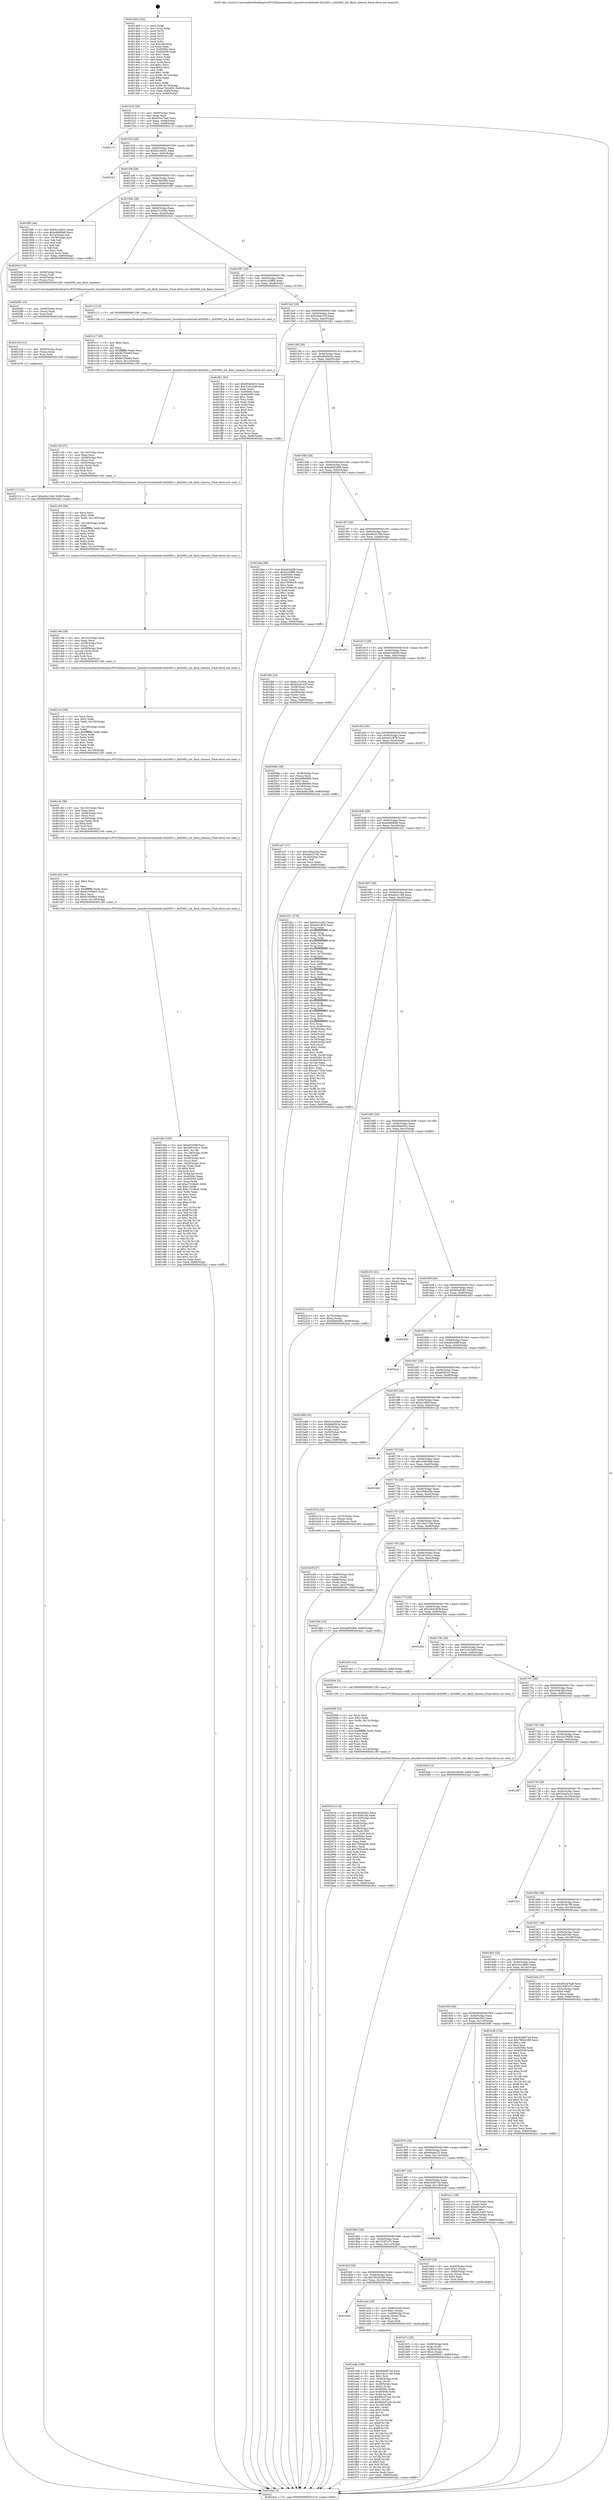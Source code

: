 digraph "0x4014b0" {
  label = "0x4014b0 (/mnt/c/Users/mathe/Desktop/tcc/POCII/binaries/extr_linuxdriversledsleds-ktd2692.c_ktd2692_init_flash_timeout_Final-ollvm.out::main(0))"
  labelloc = "t"
  node[shape=record]

  Entry [label="",width=0.3,height=0.3,shape=circle,fillcolor=black,style=filled]
  "0x401516" [label="{
     0x401516 [29]\l
     | [instrs]\l
     &nbsp;&nbsp;0x401516 \<+3\>: mov -0x80(%rbp),%eax\l
     &nbsp;&nbsp;0x401519 \<+2\>: mov %eax,%ecx\l
     &nbsp;&nbsp;0x40151b \<+6\>: sub $0x95247ba8,%ecx\l
     &nbsp;&nbsp;0x401521 \<+6\>: mov %eax,-0x94(%rbp)\l
     &nbsp;&nbsp;0x401527 \<+6\>: mov %ecx,-0x98(%rbp)\l
     &nbsp;&nbsp;0x40152d \<+6\>: je 000000000040211f \<main+0xc6f\>\l
  }"]
  "0x40211f" [label="{
     0x40211f\l
  }", style=dashed]
  "0x401533" [label="{
     0x401533 [28]\l
     | [instrs]\l
     &nbsp;&nbsp;0x401533 \<+5\>: jmp 0000000000401538 \<main+0x88\>\l
     &nbsp;&nbsp;0x401538 \<+6\>: mov -0x94(%rbp),%eax\l
     &nbsp;&nbsp;0x40153e \<+5\>: sub $0x9cc3c622,%eax\l
     &nbsp;&nbsp;0x401543 \<+6\>: mov %eax,-0x9c(%rbp)\l
     &nbsp;&nbsp;0x401549 \<+6\>: je 0000000000402245 \<main+0xd95\>\l
  }"]
  Exit [label="",width=0.3,height=0.3,shape=circle,fillcolor=black,style=filled,peripheries=2]
  "0x402245" [label="{
     0x402245\l
  }", style=dashed]
  "0x40154f" [label="{
     0x40154f [28]\l
     | [instrs]\l
     &nbsp;&nbsp;0x40154f \<+5\>: jmp 0000000000401554 \<main+0xa4\>\l
     &nbsp;&nbsp;0x401554 \<+6\>: mov -0x94(%rbp),%eax\l
     &nbsp;&nbsp;0x40155a \<+5\>: sub $0xa75d2d59,%eax\l
     &nbsp;&nbsp;0x40155f \<+6\>: mov %eax,-0xa0(%rbp)\l
     &nbsp;&nbsp;0x401565 \<+6\>: je 00000000004018f5 \<main+0x445\>\l
  }"]
  "0x402113" [label="{
     0x402113 [12]\l
     | [instrs]\l
     &nbsp;&nbsp;0x402113 \<+7\>: movl $0xefce11dd,-0x80(%rbp)\l
     &nbsp;&nbsp;0x40211a \<+5\>: jmp 00000000004024a2 \<main+0xff2\>\l
  }"]
  "0x4018f5" [label="{
     0x4018f5 [44]\l
     | [instrs]\l
     &nbsp;&nbsp;0x4018f5 \<+5\>: mov $0x9cc3c622,%eax\l
     &nbsp;&nbsp;0x4018fa \<+5\>: mov $0xe4669fa9,%ecx\l
     &nbsp;&nbsp;0x4018ff \<+3\>: mov -0x7a(%rbp),%dl\l
     &nbsp;&nbsp;0x401902 \<+4\>: mov -0x79(%rbp),%sil\l
     &nbsp;&nbsp;0x401906 \<+3\>: mov %dl,%dil\l
     &nbsp;&nbsp;0x401909 \<+3\>: and %sil,%dil\l
     &nbsp;&nbsp;0x40190c \<+3\>: xor %sil,%dl\l
     &nbsp;&nbsp;0x40190f \<+3\>: or %dl,%dil\l
     &nbsp;&nbsp;0x401912 \<+4\>: test $0x1,%dil\l
     &nbsp;&nbsp;0x401916 \<+3\>: cmovne %ecx,%eax\l
     &nbsp;&nbsp;0x401919 \<+3\>: mov %eax,-0x80(%rbp)\l
     &nbsp;&nbsp;0x40191c \<+5\>: jmp 00000000004024a2 \<main+0xff2\>\l
  }"]
  "0x40156b" [label="{
     0x40156b [28]\l
     | [instrs]\l
     &nbsp;&nbsp;0x40156b \<+5\>: jmp 0000000000401570 \<main+0xc0\>\l
     &nbsp;&nbsp;0x401570 \<+6\>: mov -0x94(%rbp),%eax\l
     &nbsp;&nbsp;0x401576 \<+5\>: sub $0xb131054c,%eax\l
     &nbsp;&nbsp;0x40157b \<+6\>: mov %eax,-0xa4(%rbp)\l
     &nbsp;&nbsp;0x401581 \<+6\>: je 00000000004020e2 \<main+0xc32\>\l
  }"]
  "0x4024a2" [label="{
     0x4024a2 [5]\l
     | [instrs]\l
     &nbsp;&nbsp;0x4024a2 \<+5\>: jmp 0000000000401516 \<main+0x66\>\l
  }"]
  "0x4014b0" [label="{
     0x4014b0 [102]\l
     | [instrs]\l
     &nbsp;&nbsp;0x4014b0 \<+1\>: push %rbp\l
     &nbsp;&nbsp;0x4014b1 \<+3\>: mov %rsp,%rbp\l
     &nbsp;&nbsp;0x4014b4 \<+2\>: push %r15\l
     &nbsp;&nbsp;0x4014b6 \<+2\>: push %r14\l
     &nbsp;&nbsp;0x4014b8 \<+2\>: push %r13\l
     &nbsp;&nbsp;0x4014ba \<+2\>: push %r12\l
     &nbsp;&nbsp;0x4014bc \<+1\>: push %rbx\l
     &nbsp;&nbsp;0x4014bd \<+7\>: sub $0x138,%rsp\l
     &nbsp;&nbsp;0x4014c4 \<+2\>: xor %eax,%eax\l
     &nbsp;&nbsp;0x4014c6 \<+7\>: mov 0x40506c,%ecx\l
     &nbsp;&nbsp;0x4014cd \<+7\>: mov 0x405058,%edx\l
     &nbsp;&nbsp;0x4014d4 \<+3\>: sub $0x1,%eax\l
     &nbsp;&nbsp;0x4014d7 \<+3\>: mov %ecx,%r8d\l
     &nbsp;&nbsp;0x4014da \<+3\>: add %eax,%r8d\l
     &nbsp;&nbsp;0x4014dd \<+4\>: imul %r8d,%ecx\l
     &nbsp;&nbsp;0x4014e1 \<+3\>: and $0x1,%ecx\l
     &nbsp;&nbsp;0x4014e4 \<+3\>: cmp $0x0,%ecx\l
     &nbsp;&nbsp;0x4014e7 \<+4\>: sete %r9b\l
     &nbsp;&nbsp;0x4014eb \<+4\>: and $0x1,%r9b\l
     &nbsp;&nbsp;0x4014ef \<+4\>: mov %r9b,-0x7a(%rbp)\l
     &nbsp;&nbsp;0x4014f3 \<+3\>: cmp $0xa,%edx\l
     &nbsp;&nbsp;0x4014f6 \<+4\>: setl %r9b\l
     &nbsp;&nbsp;0x4014fa \<+4\>: and $0x1,%r9b\l
     &nbsp;&nbsp;0x4014fe \<+4\>: mov %r9b,-0x79(%rbp)\l
     &nbsp;&nbsp;0x401502 \<+7\>: movl $0xa75d2d59,-0x80(%rbp)\l
     &nbsp;&nbsp;0x401509 \<+6\>: mov %edi,-0x84(%rbp)\l
     &nbsp;&nbsp;0x40150f \<+7\>: mov %rsi,-0x90(%rbp)\l
  }"]
  "0x402104" [label="{
     0x402104 [15]\l
     | [instrs]\l
     &nbsp;&nbsp;0x402104 \<+4\>: mov -0x40(%rbp),%rax\l
     &nbsp;&nbsp;0x402108 \<+3\>: mov (%rax),%rax\l
     &nbsp;&nbsp;0x40210b \<+3\>: mov %rax,%rdi\l
     &nbsp;&nbsp;0x40210e \<+5\>: call 0000000000401030 \<free@plt\>\l
     | [calls]\l
     &nbsp;&nbsp;0x401030 \{1\} (unknown)\l
  }"]
  "0x4020e2" [label="{
     0x4020e2 [19]\l
     | [instrs]\l
     &nbsp;&nbsp;0x4020e2 \<+4\>: mov -0x58(%rbp),%rax\l
     &nbsp;&nbsp;0x4020e6 \<+3\>: mov (%rax),%rdi\l
     &nbsp;&nbsp;0x4020e9 \<+4\>: mov -0x40(%rbp),%rax\l
     &nbsp;&nbsp;0x4020ed \<+3\>: mov (%rax),%rsi\l
     &nbsp;&nbsp;0x4020f0 \<+5\>: call 0000000000401440 \<ktd2692_init_flash_timeout\>\l
     | [calls]\l
     &nbsp;&nbsp;0x401440 \{1\} (/mnt/c/Users/mathe/Desktop/tcc/POCII/binaries/extr_linuxdriversledsleds-ktd2692.c_ktd2692_init_flash_timeout_Final-ollvm.out::ktd2692_init_flash_timeout)\l
  }"]
  "0x401587" [label="{
     0x401587 [28]\l
     | [instrs]\l
     &nbsp;&nbsp;0x401587 \<+5\>: jmp 000000000040158c \<main+0xdc\>\l
     &nbsp;&nbsp;0x40158c \<+6\>: mov -0x94(%rbp),%eax\l
     &nbsp;&nbsp;0x401592 \<+5\>: sub $0xb1d3fff4,%eax\l
     &nbsp;&nbsp;0x401597 \<+6\>: mov %eax,-0xa8(%rbp)\l
     &nbsp;&nbsp;0x40159d \<+6\>: je 0000000000401c12 \<main+0x762\>\l
  }"]
  "0x4020f5" [label="{
     0x4020f5 [15]\l
     | [instrs]\l
     &nbsp;&nbsp;0x4020f5 \<+4\>: mov -0x58(%rbp),%rax\l
     &nbsp;&nbsp;0x4020f9 \<+3\>: mov (%rax),%rax\l
     &nbsp;&nbsp;0x4020fc \<+3\>: mov %rax,%rdi\l
     &nbsp;&nbsp;0x4020ff \<+5\>: call 0000000000401030 \<free@plt\>\l
     | [calls]\l
     &nbsp;&nbsp;0x401030 \{1\} (unknown)\l
  }"]
  "0x401c12" [label="{
     0x401c12 [5]\l
     | [instrs]\l
     &nbsp;&nbsp;0x401c12 \<+5\>: call 0000000000401160 \<next_i\>\l
     | [calls]\l
     &nbsp;&nbsp;0x401160 \{1\} (/mnt/c/Users/mathe/Desktop/tcc/POCII/binaries/extr_linuxdriversledsleds-ktd2692.c_ktd2692_init_flash_timeout_Final-ollvm.out::next_i)\l
  }"]
  "0x4015a3" [label="{
     0x4015a3 [28]\l
     | [instrs]\l
     &nbsp;&nbsp;0x4015a3 \<+5\>: jmp 00000000004015a8 \<main+0xf8\>\l
     &nbsp;&nbsp;0x4015a8 \<+6\>: mov -0x94(%rbp),%eax\l
     &nbsp;&nbsp;0x4015ae \<+5\>: sub $0xb5ed102f,%eax\l
     &nbsp;&nbsp;0x4015b3 \<+6\>: mov %eax,-0xac(%rbp)\l
     &nbsp;&nbsp;0x4015b9 \<+6\>: je 0000000000401fb1 \<main+0xb01\>\l
  }"]
  "0x40203d" [label="{
     0x40203d [114]\l
     | [instrs]\l
     &nbsp;&nbsp;0x40203d \<+5\>: mov $0xfd5a9283,%ecx\l
     &nbsp;&nbsp;0x402042 \<+5\>: mov $0x354fc3fd,%edx\l
     &nbsp;&nbsp;0x402047 \<+6\>: mov -0x140(%rbp),%esi\l
     &nbsp;&nbsp;0x40204d \<+3\>: imul %eax,%esi\l
     &nbsp;&nbsp;0x402050 \<+4\>: mov -0x40(%rbp),%r8\l
     &nbsp;&nbsp;0x402054 \<+3\>: mov (%r8),%r8\l
     &nbsp;&nbsp;0x402057 \<+4\>: mov -0x38(%rbp),%r9\l
     &nbsp;&nbsp;0x40205b \<+3\>: movslq (%r9),%r9\l
     &nbsp;&nbsp;0x40205e \<+4\>: mov %esi,(%r8,%r9,4)\l
     &nbsp;&nbsp;0x402062 \<+7\>: mov 0x40506c,%eax\l
     &nbsp;&nbsp;0x402069 \<+7\>: mov 0x405058,%esi\l
     &nbsp;&nbsp;0x402070 \<+2\>: mov %eax,%edi\l
     &nbsp;&nbsp;0x402072 \<+6\>: add $0x7850ab3b,%edi\l
     &nbsp;&nbsp;0x402078 \<+3\>: sub $0x1,%edi\l
     &nbsp;&nbsp;0x40207b \<+6\>: sub $0x7850ab3b,%edi\l
     &nbsp;&nbsp;0x402081 \<+3\>: imul %edi,%eax\l
     &nbsp;&nbsp;0x402084 \<+3\>: and $0x1,%eax\l
     &nbsp;&nbsp;0x402087 \<+3\>: cmp $0x0,%eax\l
     &nbsp;&nbsp;0x40208a \<+4\>: sete %r10b\l
     &nbsp;&nbsp;0x40208e \<+3\>: cmp $0xa,%esi\l
     &nbsp;&nbsp;0x402091 \<+4\>: setl %r11b\l
     &nbsp;&nbsp;0x402095 \<+3\>: mov %r10b,%bl\l
     &nbsp;&nbsp;0x402098 \<+3\>: and %r11b,%bl\l
     &nbsp;&nbsp;0x40209b \<+3\>: xor %r11b,%r10b\l
     &nbsp;&nbsp;0x40209e \<+3\>: or %r10b,%bl\l
     &nbsp;&nbsp;0x4020a1 \<+3\>: test $0x1,%bl\l
     &nbsp;&nbsp;0x4020a4 \<+3\>: cmovne %edx,%ecx\l
     &nbsp;&nbsp;0x4020a7 \<+3\>: mov %ecx,-0x80(%rbp)\l
     &nbsp;&nbsp;0x4020aa \<+5\>: jmp 00000000004024a2 \<main+0xff2\>\l
  }"]
  "0x401fb1" [label="{
     0x401fb1 [83]\l
     | [instrs]\l
     &nbsp;&nbsp;0x401fb1 \<+5\>: mov $0xfd5a9283,%eax\l
     &nbsp;&nbsp;0x401fb6 \<+5\>: mov $0x31d15a0f,%ecx\l
     &nbsp;&nbsp;0x401fbb \<+2\>: xor %edx,%edx\l
     &nbsp;&nbsp;0x401fbd \<+7\>: mov 0x40506c,%esi\l
     &nbsp;&nbsp;0x401fc4 \<+7\>: mov 0x405058,%edi\l
     &nbsp;&nbsp;0x401fcb \<+3\>: sub $0x1,%edx\l
     &nbsp;&nbsp;0x401fce \<+3\>: mov %esi,%r8d\l
     &nbsp;&nbsp;0x401fd1 \<+3\>: add %edx,%r8d\l
     &nbsp;&nbsp;0x401fd4 \<+4\>: imul %r8d,%esi\l
     &nbsp;&nbsp;0x401fd8 \<+3\>: and $0x1,%esi\l
     &nbsp;&nbsp;0x401fdb \<+3\>: cmp $0x0,%esi\l
     &nbsp;&nbsp;0x401fde \<+4\>: sete %r9b\l
     &nbsp;&nbsp;0x401fe2 \<+3\>: cmp $0xa,%edi\l
     &nbsp;&nbsp;0x401fe5 \<+4\>: setl %r10b\l
     &nbsp;&nbsp;0x401fe9 \<+3\>: mov %r9b,%r11b\l
     &nbsp;&nbsp;0x401fec \<+3\>: and %r10b,%r11b\l
     &nbsp;&nbsp;0x401fef \<+3\>: xor %r10b,%r9b\l
     &nbsp;&nbsp;0x401ff2 \<+3\>: or %r9b,%r11b\l
     &nbsp;&nbsp;0x401ff5 \<+4\>: test $0x1,%r11b\l
     &nbsp;&nbsp;0x401ff9 \<+3\>: cmovne %ecx,%eax\l
     &nbsp;&nbsp;0x401ffc \<+3\>: mov %eax,-0x80(%rbp)\l
     &nbsp;&nbsp;0x401fff \<+5\>: jmp 00000000004024a2 \<main+0xff2\>\l
  }"]
  "0x4015bf" [label="{
     0x4015bf [28]\l
     | [instrs]\l
     &nbsp;&nbsp;0x4015bf \<+5\>: jmp 00000000004015c4 \<main+0x114\>\l
     &nbsp;&nbsp;0x4015c4 \<+6\>: mov -0x94(%rbp),%eax\l
     &nbsp;&nbsp;0x4015ca \<+5\>: sub $0xb8ef303a,%eax\l
     &nbsp;&nbsp;0x4015cf \<+6\>: mov %eax,-0xb0(%rbp)\l
     &nbsp;&nbsp;0x4015d5 \<+6\>: je 0000000000401bba \<main+0x70a\>\l
  }"]
  "0x402009" [label="{
     0x402009 [52]\l
     | [instrs]\l
     &nbsp;&nbsp;0x402009 \<+2\>: xor %ecx,%ecx\l
     &nbsp;&nbsp;0x40200b \<+5\>: mov $0x2,%edx\l
     &nbsp;&nbsp;0x402010 \<+6\>: mov %edx,-0x13c(%rbp)\l
     &nbsp;&nbsp;0x402016 \<+1\>: cltd\l
     &nbsp;&nbsp;0x402017 \<+6\>: mov -0x13c(%rbp),%esi\l
     &nbsp;&nbsp;0x40201d \<+2\>: idiv %esi\l
     &nbsp;&nbsp;0x40201f \<+6\>: imul $0xfffffffe,%edx,%edx\l
     &nbsp;&nbsp;0x402025 \<+2\>: mov %ecx,%edi\l
     &nbsp;&nbsp;0x402027 \<+2\>: sub %edx,%edi\l
     &nbsp;&nbsp;0x402029 \<+2\>: mov %ecx,%edx\l
     &nbsp;&nbsp;0x40202b \<+3\>: sub $0x1,%edx\l
     &nbsp;&nbsp;0x40202e \<+2\>: add %edx,%edi\l
     &nbsp;&nbsp;0x402030 \<+2\>: sub %edi,%ecx\l
     &nbsp;&nbsp;0x402032 \<+6\>: mov %ecx,-0x140(%rbp)\l
     &nbsp;&nbsp;0x402038 \<+5\>: call 0000000000401160 \<next_i\>\l
     | [calls]\l
     &nbsp;&nbsp;0x401160 \{1\} (/mnt/c/Users/mathe/Desktop/tcc/POCII/binaries/extr_linuxdriversledsleds-ktd2692.c_ktd2692_init_flash_timeout_Final-ollvm.out::next_i)\l
  }"]
  "0x401bba" [label="{
     0x401bba [88]\l
     | [instrs]\l
     &nbsp;&nbsp;0x401bba \<+5\>: mov $0xa62408f,%eax\l
     &nbsp;&nbsp;0x401bbf \<+5\>: mov $0xb1d3fff4,%ecx\l
     &nbsp;&nbsp;0x401bc4 \<+7\>: mov 0x40506c,%edx\l
     &nbsp;&nbsp;0x401bcb \<+7\>: mov 0x405058,%esi\l
     &nbsp;&nbsp;0x401bd2 \<+2\>: mov %edx,%edi\l
     &nbsp;&nbsp;0x401bd4 \<+6\>: sub $0x705961f5,%edi\l
     &nbsp;&nbsp;0x401bda \<+3\>: sub $0x1,%edi\l
     &nbsp;&nbsp;0x401bdd \<+6\>: add $0x705961f5,%edi\l
     &nbsp;&nbsp;0x401be3 \<+3\>: imul %edi,%edx\l
     &nbsp;&nbsp;0x401be6 \<+3\>: and $0x1,%edx\l
     &nbsp;&nbsp;0x401be9 \<+3\>: cmp $0x0,%edx\l
     &nbsp;&nbsp;0x401bec \<+4\>: sete %r8b\l
     &nbsp;&nbsp;0x401bf0 \<+3\>: cmp $0xa,%esi\l
     &nbsp;&nbsp;0x401bf3 \<+4\>: setl %r9b\l
     &nbsp;&nbsp;0x401bf7 \<+3\>: mov %r8b,%r10b\l
     &nbsp;&nbsp;0x401bfa \<+3\>: and %r9b,%r10b\l
     &nbsp;&nbsp;0x401bfd \<+3\>: xor %r9b,%r8b\l
     &nbsp;&nbsp;0x401c00 \<+3\>: or %r8b,%r10b\l
     &nbsp;&nbsp;0x401c03 \<+4\>: test $0x1,%r10b\l
     &nbsp;&nbsp;0x401c07 \<+3\>: cmovne %ecx,%eax\l
     &nbsp;&nbsp;0x401c0a \<+3\>: mov %eax,-0x80(%rbp)\l
     &nbsp;&nbsp;0x401c0d \<+5\>: jmp 00000000004024a2 \<main+0xff2\>\l
  }"]
  "0x4015db" [label="{
     0x4015db [28]\l
     | [instrs]\l
     &nbsp;&nbsp;0x4015db \<+5\>: jmp 00000000004015e0 \<main+0x130\>\l
     &nbsp;&nbsp;0x4015e0 \<+6\>: mov -0x94(%rbp),%eax\l
     &nbsp;&nbsp;0x4015e6 \<+5\>: sub $0xda952d08,%eax\l
     &nbsp;&nbsp;0x4015eb \<+6\>: mov %eax,-0xb4(%rbp)\l
     &nbsp;&nbsp;0x4015f1 \<+6\>: je 0000000000401f90 \<main+0xae0\>\l
  }"]
  "0x401edb" [label="{
     0x401edb [169]\l
     | [instrs]\l
     &nbsp;&nbsp;0x401edb \<+5\>: mov $0x6cb6872d,%ecx\l
     &nbsp;&nbsp;0x401ee0 \<+5\>: mov $0x19a311dd,%edx\l
     &nbsp;&nbsp;0x401ee5 \<+3\>: mov $0x1,%sil\l
     &nbsp;&nbsp;0x401ee8 \<+4\>: mov -0x40(%rbp),%rdi\l
     &nbsp;&nbsp;0x401eec \<+3\>: mov %rax,(%rdi)\l
     &nbsp;&nbsp;0x401eef \<+4\>: mov -0x38(%rbp),%rax\l
     &nbsp;&nbsp;0x401ef3 \<+6\>: movl $0x0,(%rax)\l
     &nbsp;&nbsp;0x401ef9 \<+8\>: mov 0x40506c,%r8d\l
     &nbsp;&nbsp;0x401f01 \<+8\>: mov 0x405058,%r9d\l
     &nbsp;&nbsp;0x401f09 \<+3\>: mov %r8d,%r10d\l
     &nbsp;&nbsp;0x401f0c \<+7\>: sub $0x662d71e4,%r10d\l
     &nbsp;&nbsp;0x401f13 \<+4\>: sub $0x1,%r10d\l
     &nbsp;&nbsp;0x401f17 \<+7\>: add $0x662d71e4,%r10d\l
     &nbsp;&nbsp;0x401f1e \<+4\>: imul %r10d,%r8d\l
     &nbsp;&nbsp;0x401f22 \<+4\>: and $0x1,%r8d\l
     &nbsp;&nbsp;0x401f26 \<+4\>: cmp $0x0,%r8d\l
     &nbsp;&nbsp;0x401f2a \<+4\>: sete %r11b\l
     &nbsp;&nbsp;0x401f2e \<+4\>: cmp $0xa,%r9d\l
     &nbsp;&nbsp;0x401f32 \<+3\>: setl %bl\l
     &nbsp;&nbsp;0x401f35 \<+3\>: mov %r11b,%r14b\l
     &nbsp;&nbsp;0x401f38 \<+4\>: xor $0xff,%r14b\l
     &nbsp;&nbsp;0x401f3c \<+3\>: mov %bl,%r15b\l
     &nbsp;&nbsp;0x401f3f \<+4\>: xor $0xff,%r15b\l
     &nbsp;&nbsp;0x401f43 \<+4\>: xor $0x0,%sil\l
     &nbsp;&nbsp;0x401f47 \<+3\>: mov %r14b,%r12b\l
     &nbsp;&nbsp;0x401f4a \<+4\>: and $0x0,%r12b\l
     &nbsp;&nbsp;0x401f4e \<+3\>: and %sil,%r11b\l
     &nbsp;&nbsp;0x401f51 \<+3\>: mov %r15b,%r13b\l
     &nbsp;&nbsp;0x401f54 \<+4\>: and $0x0,%r13b\l
     &nbsp;&nbsp;0x401f58 \<+3\>: and %sil,%bl\l
     &nbsp;&nbsp;0x401f5b \<+3\>: or %r11b,%r12b\l
     &nbsp;&nbsp;0x401f5e \<+3\>: or %bl,%r13b\l
     &nbsp;&nbsp;0x401f61 \<+3\>: xor %r13b,%r12b\l
     &nbsp;&nbsp;0x401f64 \<+3\>: or %r15b,%r14b\l
     &nbsp;&nbsp;0x401f67 \<+4\>: xor $0xff,%r14b\l
     &nbsp;&nbsp;0x401f6b \<+4\>: or $0x0,%sil\l
     &nbsp;&nbsp;0x401f6f \<+3\>: and %sil,%r14b\l
     &nbsp;&nbsp;0x401f72 \<+3\>: or %r14b,%r12b\l
     &nbsp;&nbsp;0x401f75 \<+4\>: test $0x1,%r12b\l
     &nbsp;&nbsp;0x401f79 \<+3\>: cmovne %edx,%ecx\l
     &nbsp;&nbsp;0x401f7c \<+3\>: mov %ecx,-0x80(%rbp)\l
     &nbsp;&nbsp;0x401f7f \<+5\>: jmp 00000000004024a2 \<main+0xff2\>\l
  }"]
  "0x401f90" [label="{
     0x401f90 [33]\l
     | [instrs]\l
     &nbsp;&nbsp;0x401f90 \<+5\>: mov $0xb131054c,%eax\l
     &nbsp;&nbsp;0x401f95 \<+5\>: mov $0xb5ed102f,%ecx\l
     &nbsp;&nbsp;0x401f9a \<+4\>: mov -0x38(%rbp),%rdx\l
     &nbsp;&nbsp;0x401f9e \<+2\>: mov (%rdx),%esi\l
     &nbsp;&nbsp;0x401fa0 \<+4\>: mov -0x48(%rbp),%rdx\l
     &nbsp;&nbsp;0x401fa4 \<+2\>: cmp (%rdx),%esi\l
     &nbsp;&nbsp;0x401fa6 \<+3\>: cmovl %ecx,%eax\l
     &nbsp;&nbsp;0x401fa9 \<+3\>: mov %eax,-0x80(%rbp)\l
     &nbsp;&nbsp;0x401fac \<+5\>: jmp 00000000004024a2 \<main+0xff2\>\l
  }"]
  "0x4015f7" [label="{
     0x4015f7 [28]\l
     | [instrs]\l
     &nbsp;&nbsp;0x4015f7 \<+5\>: jmp 00000000004015fc \<main+0x14c\>\l
     &nbsp;&nbsp;0x4015fc \<+6\>: mov -0x94(%rbp),%eax\l
     &nbsp;&nbsp;0x401602 \<+5\>: sub $0xdde3c766,%eax\l
     &nbsp;&nbsp;0x401607 \<+6\>: mov %eax,-0xb8(%rbp)\l
     &nbsp;&nbsp;0x40160d \<+6\>: je 0000000000401a52 \<main+0x5a2\>\l
  }"]
  "0x4018eb" [label="{
     0x4018eb\l
  }", style=dashed]
  "0x401a52" [label="{
     0x401a52\l
  }", style=dashed]
  "0x401613" [label="{
     0x401613 [28]\l
     | [instrs]\l
     &nbsp;&nbsp;0x401613 \<+5\>: jmp 0000000000401618 \<main+0x168\>\l
     &nbsp;&nbsp;0x401618 \<+6\>: mov -0x94(%rbp),%eax\l
     &nbsp;&nbsp;0x40161e \<+5\>: sub $0xde34f5d8,%eax\l
     &nbsp;&nbsp;0x401623 \<+6\>: mov %eax,-0xbc(%rbp)\l
     &nbsp;&nbsp;0x401629 \<+6\>: je 00000000004020bb \<main+0xc0b\>\l
  }"]
  "0x401ebe" [label="{
     0x401ebe [29]\l
     | [instrs]\l
     &nbsp;&nbsp;0x401ebe \<+4\>: mov -0x48(%rbp),%rax\l
     &nbsp;&nbsp;0x401ec2 \<+6\>: movl $0x1,(%rax)\l
     &nbsp;&nbsp;0x401ec8 \<+4\>: mov -0x48(%rbp),%rax\l
     &nbsp;&nbsp;0x401ecc \<+3\>: movslq (%rax),%rax\l
     &nbsp;&nbsp;0x401ecf \<+4\>: shl $0x2,%rax\l
     &nbsp;&nbsp;0x401ed3 \<+3\>: mov %rax,%rdi\l
     &nbsp;&nbsp;0x401ed6 \<+5\>: call 0000000000401050 \<malloc@plt\>\l
     | [calls]\l
     &nbsp;&nbsp;0x401050 \{1\} (unknown)\l
  }"]
  "0x4020bb" [label="{
     0x4020bb [39]\l
     | [instrs]\l
     &nbsp;&nbsp;0x4020bb \<+4\>: mov -0x38(%rbp),%rax\l
     &nbsp;&nbsp;0x4020bf \<+2\>: mov (%rax),%ecx\l
     &nbsp;&nbsp;0x4020c1 \<+6\>: sub $0xb4f6680e,%ecx\l
     &nbsp;&nbsp;0x4020c7 \<+3\>: add $0x1,%ecx\l
     &nbsp;&nbsp;0x4020ca \<+6\>: add $0xb4f6680e,%ecx\l
     &nbsp;&nbsp;0x4020d0 \<+4\>: mov -0x38(%rbp),%rax\l
     &nbsp;&nbsp;0x4020d4 \<+2\>: mov %ecx,(%rax)\l
     &nbsp;&nbsp;0x4020d6 \<+7\>: movl $0xda952d08,-0x80(%rbp)\l
     &nbsp;&nbsp;0x4020dd \<+5\>: jmp 00000000004024a2 \<main+0xff2\>\l
  }"]
  "0x40162f" [label="{
     0x40162f [28]\l
     | [instrs]\l
     &nbsp;&nbsp;0x40162f \<+5\>: jmp 0000000000401634 \<main+0x184\>\l
     &nbsp;&nbsp;0x401634 \<+6\>: mov -0x94(%rbp),%eax\l
     &nbsp;&nbsp;0x40163a \<+5\>: sub $0xe031ff78,%eax\l
     &nbsp;&nbsp;0x40163f \<+6\>: mov %eax,-0xc0(%rbp)\l
     &nbsp;&nbsp;0x401645 \<+6\>: je 0000000000401a37 \<main+0x587\>\l
  }"]
  "0x401d4c" [label="{
     0x401d4c [185]\l
     | [instrs]\l
     &nbsp;&nbsp;0x401d4c \<+5\>: mov $0xa62408f,%ecx\l
     &nbsp;&nbsp;0x401d51 \<+5\>: mov $0x280162c1,%edx\l
     &nbsp;&nbsp;0x401d56 \<+3\>: mov $0x1,%r10b\l
     &nbsp;&nbsp;0x401d59 \<+7\>: mov -0x138(%rbp),%r8d\l
     &nbsp;&nbsp;0x401d60 \<+4\>: imul %eax,%r8d\l
     &nbsp;&nbsp;0x401d64 \<+4\>: mov -0x58(%rbp),%rsi\l
     &nbsp;&nbsp;0x401d68 \<+3\>: mov (%rsi),%rsi\l
     &nbsp;&nbsp;0x401d6b \<+4\>: mov -0x50(%rbp),%rdi\l
     &nbsp;&nbsp;0x401d6f \<+3\>: movslq (%rdi),%rdi\l
     &nbsp;&nbsp;0x401d72 \<+4\>: shl $0x4,%rdi\l
     &nbsp;&nbsp;0x401d76 \<+3\>: add %rdi,%rsi\l
     &nbsp;&nbsp;0x401d79 \<+4\>: mov %r8d,0xc(%rsi)\l
     &nbsp;&nbsp;0x401d7d \<+7\>: mov 0x40506c,%eax\l
     &nbsp;&nbsp;0x401d84 \<+8\>: mov 0x405058,%r8d\l
     &nbsp;&nbsp;0x401d8c \<+3\>: mov %eax,%r9d\l
     &nbsp;&nbsp;0x401d8f \<+7\>: sub $0xc7318bd5,%r9d\l
     &nbsp;&nbsp;0x401d96 \<+4\>: sub $0x1,%r9d\l
     &nbsp;&nbsp;0x401d9a \<+7\>: add $0xc7318bd5,%r9d\l
     &nbsp;&nbsp;0x401da1 \<+4\>: imul %r9d,%eax\l
     &nbsp;&nbsp;0x401da5 \<+3\>: and $0x1,%eax\l
     &nbsp;&nbsp;0x401da8 \<+3\>: cmp $0x0,%eax\l
     &nbsp;&nbsp;0x401dab \<+4\>: sete %r11b\l
     &nbsp;&nbsp;0x401daf \<+4\>: cmp $0xa,%r8d\l
     &nbsp;&nbsp;0x401db3 \<+3\>: setl %bl\l
     &nbsp;&nbsp;0x401db6 \<+3\>: mov %r11b,%r14b\l
     &nbsp;&nbsp;0x401db9 \<+4\>: xor $0xff,%r14b\l
     &nbsp;&nbsp;0x401dbd \<+3\>: mov %bl,%r15b\l
     &nbsp;&nbsp;0x401dc0 \<+4\>: xor $0xff,%r15b\l
     &nbsp;&nbsp;0x401dc4 \<+4\>: xor $0x1,%r10b\l
     &nbsp;&nbsp;0x401dc8 \<+3\>: mov %r14b,%r12b\l
     &nbsp;&nbsp;0x401dcb \<+4\>: and $0xff,%r12b\l
     &nbsp;&nbsp;0x401dcf \<+3\>: and %r10b,%r11b\l
     &nbsp;&nbsp;0x401dd2 \<+3\>: mov %r15b,%r13b\l
     &nbsp;&nbsp;0x401dd5 \<+4\>: and $0xff,%r13b\l
     &nbsp;&nbsp;0x401dd9 \<+3\>: and %r10b,%bl\l
     &nbsp;&nbsp;0x401ddc \<+3\>: or %r11b,%r12b\l
     &nbsp;&nbsp;0x401ddf \<+3\>: or %bl,%r13b\l
     &nbsp;&nbsp;0x401de2 \<+3\>: xor %r13b,%r12b\l
     &nbsp;&nbsp;0x401de5 \<+3\>: or %r15b,%r14b\l
     &nbsp;&nbsp;0x401de8 \<+4\>: xor $0xff,%r14b\l
     &nbsp;&nbsp;0x401dec \<+4\>: or $0x1,%r10b\l
     &nbsp;&nbsp;0x401df0 \<+3\>: and %r10b,%r14b\l
     &nbsp;&nbsp;0x401df3 \<+3\>: or %r14b,%r12b\l
     &nbsp;&nbsp;0x401df6 \<+4\>: test $0x1,%r12b\l
     &nbsp;&nbsp;0x401dfa \<+3\>: cmovne %edx,%ecx\l
     &nbsp;&nbsp;0x401dfd \<+3\>: mov %ecx,-0x80(%rbp)\l
     &nbsp;&nbsp;0x401e00 \<+5\>: jmp 00000000004024a2 \<main+0xff2\>\l
  }"]
  "0x401a37" [label="{
     0x401a37 [27]\l
     | [instrs]\l
     &nbsp;&nbsp;0x401a37 \<+5\>: mov $0x190ba30a,%eax\l
     &nbsp;&nbsp;0x401a3c \<+5\>: mov $0xdde3c766,%ecx\l
     &nbsp;&nbsp;0x401a41 \<+3\>: mov -0x2d(%rbp),%dl\l
     &nbsp;&nbsp;0x401a44 \<+3\>: test $0x1,%dl\l
     &nbsp;&nbsp;0x401a47 \<+3\>: cmovne %ecx,%eax\l
     &nbsp;&nbsp;0x401a4a \<+3\>: mov %eax,-0x80(%rbp)\l
     &nbsp;&nbsp;0x401a4d \<+5\>: jmp 00000000004024a2 \<main+0xff2\>\l
  }"]
  "0x40164b" [label="{
     0x40164b [28]\l
     | [instrs]\l
     &nbsp;&nbsp;0x40164b \<+5\>: jmp 0000000000401650 \<main+0x1a0\>\l
     &nbsp;&nbsp;0x401650 \<+6\>: mov -0x94(%rbp),%eax\l
     &nbsp;&nbsp;0x401656 \<+5\>: sub $0xe4669fa9,%eax\l
     &nbsp;&nbsp;0x40165b \<+6\>: mov %eax,-0xc4(%rbp)\l
     &nbsp;&nbsp;0x401661 \<+6\>: je 0000000000401921 \<main+0x471\>\l
  }"]
  "0x401d24" [label="{
     0x401d24 [40]\l
     | [instrs]\l
     &nbsp;&nbsp;0x401d24 \<+5\>: mov $0x2,%ecx\l
     &nbsp;&nbsp;0x401d29 \<+1\>: cltd\l
     &nbsp;&nbsp;0x401d2a \<+2\>: idiv %ecx\l
     &nbsp;&nbsp;0x401d2c \<+6\>: imul $0xfffffffe,%edx,%ecx\l
     &nbsp;&nbsp;0x401d32 \<+6\>: add $0x81030803,%ecx\l
     &nbsp;&nbsp;0x401d38 \<+3\>: add $0x1,%ecx\l
     &nbsp;&nbsp;0x401d3b \<+6\>: sub $0x81030803,%ecx\l
     &nbsp;&nbsp;0x401d41 \<+6\>: mov %ecx,-0x138(%rbp)\l
     &nbsp;&nbsp;0x401d47 \<+5\>: call 0000000000401160 \<next_i\>\l
     | [calls]\l
     &nbsp;&nbsp;0x401160 \{1\} (/mnt/c/Users/mathe/Desktop/tcc/POCII/binaries/extr_linuxdriversledsleds-ktd2692.c_ktd2692_init_flash_timeout_Final-ollvm.out::next_i)\l
  }"]
  "0x401921" [label="{
     0x401921 [278]\l
     | [instrs]\l
     &nbsp;&nbsp;0x401921 \<+5\>: mov $0x9cc3c622,%eax\l
     &nbsp;&nbsp;0x401926 \<+5\>: mov $0xe031ff78,%ecx\l
     &nbsp;&nbsp;0x40192b \<+3\>: mov %rsp,%rdx\l
     &nbsp;&nbsp;0x40192e \<+4\>: add $0xfffffffffffffff0,%rdx\l
     &nbsp;&nbsp;0x401932 \<+3\>: mov %rdx,%rsp\l
     &nbsp;&nbsp;0x401935 \<+4\>: mov %rdx,-0x78(%rbp)\l
     &nbsp;&nbsp;0x401939 \<+3\>: mov %rsp,%rdx\l
     &nbsp;&nbsp;0x40193c \<+4\>: add $0xfffffffffffffff0,%rdx\l
     &nbsp;&nbsp;0x401940 \<+3\>: mov %rdx,%rsp\l
     &nbsp;&nbsp;0x401943 \<+3\>: mov %rsp,%rsi\l
     &nbsp;&nbsp;0x401946 \<+4\>: add $0xfffffffffffffff0,%rsi\l
     &nbsp;&nbsp;0x40194a \<+3\>: mov %rsi,%rsp\l
     &nbsp;&nbsp;0x40194d \<+4\>: mov %rsi,-0x70(%rbp)\l
     &nbsp;&nbsp;0x401951 \<+3\>: mov %rsp,%rsi\l
     &nbsp;&nbsp;0x401954 \<+4\>: add $0xfffffffffffffff0,%rsi\l
     &nbsp;&nbsp;0x401958 \<+3\>: mov %rsi,%rsp\l
     &nbsp;&nbsp;0x40195b \<+4\>: mov %rsi,-0x68(%rbp)\l
     &nbsp;&nbsp;0x40195f \<+3\>: mov %rsp,%rsi\l
     &nbsp;&nbsp;0x401962 \<+4\>: add $0xfffffffffffffff0,%rsi\l
     &nbsp;&nbsp;0x401966 \<+3\>: mov %rsi,%rsp\l
     &nbsp;&nbsp;0x401969 \<+4\>: mov %rsi,-0x60(%rbp)\l
     &nbsp;&nbsp;0x40196d \<+3\>: mov %rsp,%rsi\l
     &nbsp;&nbsp;0x401970 \<+4\>: add $0xfffffffffffffff0,%rsi\l
     &nbsp;&nbsp;0x401974 \<+3\>: mov %rsi,%rsp\l
     &nbsp;&nbsp;0x401977 \<+4\>: mov %rsi,-0x58(%rbp)\l
     &nbsp;&nbsp;0x40197b \<+3\>: mov %rsp,%rsi\l
     &nbsp;&nbsp;0x40197e \<+4\>: add $0xfffffffffffffff0,%rsi\l
     &nbsp;&nbsp;0x401982 \<+3\>: mov %rsi,%rsp\l
     &nbsp;&nbsp;0x401985 \<+4\>: mov %rsi,-0x50(%rbp)\l
     &nbsp;&nbsp;0x401989 \<+3\>: mov %rsp,%rsi\l
     &nbsp;&nbsp;0x40198c \<+4\>: add $0xfffffffffffffff0,%rsi\l
     &nbsp;&nbsp;0x401990 \<+3\>: mov %rsi,%rsp\l
     &nbsp;&nbsp;0x401993 \<+4\>: mov %rsi,-0x48(%rbp)\l
     &nbsp;&nbsp;0x401997 \<+3\>: mov %rsp,%rsi\l
     &nbsp;&nbsp;0x40199a \<+4\>: add $0xfffffffffffffff0,%rsi\l
     &nbsp;&nbsp;0x40199e \<+3\>: mov %rsi,%rsp\l
     &nbsp;&nbsp;0x4019a1 \<+4\>: mov %rsi,-0x40(%rbp)\l
     &nbsp;&nbsp;0x4019a5 \<+3\>: mov %rsp,%rsi\l
     &nbsp;&nbsp;0x4019a8 \<+4\>: add $0xfffffffffffffff0,%rsi\l
     &nbsp;&nbsp;0x4019ac \<+3\>: mov %rsi,%rsp\l
     &nbsp;&nbsp;0x4019af \<+4\>: mov %rsi,-0x38(%rbp)\l
     &nbsp;&nbsp;0x4019b3 \<+4\>: mov -0x78(%rbp),%rsi\l
     &nbsp;&nbsp;0x4019b7 \<+6\>: movl $0x0,(%rsi)\l
     &nbsp;&nbsp;0x4019bd \<+6\>: mov -0x84(%rbp),%edi\l
     &nbsp;&nbsp;0x4019c3 \<+2\>: mov %edi,(%rdx)\l
     &nbsp;&nbsp;0x4019c5 \<+4\>: mov -0x70(%rbp),%rsi\l
     &nbsp;&nbsp;0x4019c9 \<+7\>: mov -0x90(%rbp),%r8\l
     &nbsp;&nbsp;0x4019d0 \<+3\>: mov %r8,(%rsi)\l
     &nbsp;&nbsp;0x4019d3 \<+3\>: cmpl $0x2,(%rdx)\l
     &nbsp;&nbsp;0x4019d6 \<+4\>: setne %r9b\l
     &nbsp;&nbsp;0x4019da \<+4\>: and $0x1,%r9b\l
     &nbsp;&nbsp;0x4019de \<+4\>: mov %r9b,-0x2d(%rbp)\l
     &nbsp;&nbsp;0x4019e2 \<+8\>: mov 0x40506c,%r10d\l
     &nbsp;&nbsp;0x4019ea \<+8\>: mov 0x405058,%r11d\l
     &nbsp;&nbsp;0x4019f2 \<+3\>: mov %r10d,%ebx\l
     &nbsp;&nbsp;0x4019f5 \<+6\>: add $0xcdc1763a,%ebx\l
     &nbsp;&nbsp;0x4019fb \<+3\>: sub $0x1,%ebx\l
     &nbsp;&nbsp;0x4019fe \<+6\>: sub $0xcdc1763a,%ebx\l
     &nbsp;&nbsp;0x401a04 \<+4\>: imul %ebx,%r10d\l
     &nbsp;&nbsp;0x401a08 \<+4\>: and $0x1,%r10d\l
     &nbsp;&nbsp;0x401a0c \<+4\>: cmp $0x0,%r10d\l
     &nbsp;&nbsp;0x401a10 \<+4\>: sete %r9b\l
     &nbsp;&nbsp;0x401a14 \<+4\>: cmp $0xa,%r11d\l
     &nbsp;&nbsp;0x401a18 \<+4\>: setl %r14b\l
     &nbsp;&nbsp;0x401a1c \<+3\>: mov %r9b,%r15b\l
     &nbsp;&nbsp;0x401a1f \<+3\>: and %r14b,%r15b\l
     &nbsp;&nbsp;0x401a22 \<+3\>: xor %r14b,%r9b\l
     &nbsp;&nbsp;0x401a25 \<+3\>: or %r9b,%r15b\l
     &nbsp;&nbsp;0x401a28 \<+4\>: test $0x1,%r15b\l
     &nbsp;&nbsp;0x401a2c \<+3\>: cmovne %ecx,%eax\l
     &nbsp;&nbsp;0x401a2f \<+3\>: mov %eax,-0x80(%rbp)\l
     &nbsp;&nbsp;0x401a32 \<+5\>: jmp 00000000004024a2 \<main+0xff2\>\l
  }"]
  "0x401667" [label="{
     0x401667 [28]\l
     | [instrs]\l
     &nbsp;&nbsp;0x401667 \<+5\>: jmp 000000000040166c \<main+0x1bc\>\l
     &nbsp;&nbsp;0x40166c \<+6\>: mov -0x94(%rbp),%eax\l
     &nbsp;&nbsp;0x401672 \<+5\>: sub $0xefce11dd,%eax\l
     &nbsp;&nbsp;0x401677 \<+6\>: mov %eax,-0xc8(%rbp)\l
     &nbsp;&nbsp;0x40167d \<+6\>: je 000000000040221a \<main+0xd6a\>\l
  }"]
  "0x401cfe" [label="{
     0x401cfe [38]\l
     | [instrs]\l
     &nbsp;&nbsp;0x401cfe \<+6\>: mov -0x134(%rbp),%ecx\l
     &nbsp;&nbsp;0x401d04 \<+3\>: imul %eax,%ecx\l
     &nbsp;&nbsp;0x401d07 \<+4\>: mov -0x58(%rbp),%rsi\l
     &nbsp;&nbsp;0x401d0b \<+3\>: mov (%rsi),%rsi\l
     &nbsp;&nbsp;0x401d0e \<+4\>: mov -0x50(%rbp),%rdi\l
     &nbsp;&nbsp;0x401d12 \<+3\>: movslq (%rdi),%rdi\l
     &nbsp;&nbsp;0x401d15 \<+4\>: shl $0x4,%rdi\l
     &nbsp;&nbsp;0x401d19 \<+3\>: add %rdi,%rsi\l
     &nbsp;&nbsp;0x401d1c \<+3\>: mov %ecx,0x8(%rsi)\l
     &nbsp;&nbsp;0x401d1f \<+5\>: call 0000000000401160 \<next_i\>\l
     | [calls]\l
     &nbsp;&nbsp;0x401160 \{1\} (/mnt/c/Users/mathe/Desktop/tcc/POCII/binaries/extr_linuxdriversledsleds-ktd2692.c_ktd2692_init_flash_timeout_Final-ollvm.out::next_i)\l
  }"]
  "0x401cc4" [label="{
     0x401cc4 [58]\l
     | [instrs]\l
     &nbsp;&nbsp;0x401cc4 \<+2\>: xor %ecx,%ecx\l
     &nbsp;&nbsp;0x401cc6 \<+5\>: mov $0x2,%edx\l
     &nbsp;&nbsp;0x401ccb \<+6\>: mov %edx,-0x130(%rbp)\l
     &nbsp;&nbsp;0x401cd1 \<+1\>: cltd\l
     &nbsp;&nbsp;0x401cd2 \<+7\>: mov -0x130(%rbp),%r8d\l
     &nbsp;&nbsp;0x401cd9 \<+3\>: idiv %r8d\l
     &nbsp;&nbsp;0x401cdc \<+6\>: imul $0xfffffffe,%edx,%edx\l
     &nbsp;&nbsp;0x401ce2 \<+3\>: mov %ecx,%r9d\l
     &nbsp;&nbsp;0x401ce5 \<+3\>: sub %edx,%r9d\l
     &nbsp;&nbsp;0x401ce8 \<+2\>: mov %ecx,%edx\l
     &nbsp;&nbsp;0x401cea \<+3\>: sub $0x1,%edx\l
     &nbsp;&nbsp;0x401ced \<+3\>: add %edx,%r9d\l
     &nbsp;&nbsp;0x401cf0 \<+3\>: sub %r9d,%ecx\l
     &nbsp;&nbsp;0x401cf3 \<+6\>: mov %ecx,-0x134(%rbp)\l
     &nbsp;&nbsp;0x401cf9 \<+5\>: call 0000000000401160 \<next_i\>\l
     | [calls]\l
     &nbsp;&nbsp;0x401160 \{1\} (/mnt/c/Users/mathe/Desktop/tcc/POCII/binaries/extr_linuxdriversledsleds-ktd2692.c_ktd2692_init_flash_timeout_Final-ollvm.out::next_i)\l
  }"]
  "0x40221a" [label="{
     0x40221a [22]\l
     | [instrs]\l
     &nbsp;&nbsp;0x40221a \<+4\>: mov -0x78(%rbp),%rax\l
     &nbsp;&nbsp;0x40221e \<+6\>: movl $0x0,(%rax)\l
     &nbsp;&nbsp;0x402224 \<+7\>: movl $0xf2bb0d02,-0x80(%rbp)\l
     &nbsp;&nbsp;0x40222b \<+5\>: jmp 00000000004024a2 \<main+0xff2\>\l
  }"]
  "0x401683" [label="{
     0x401683 [28]\l
     | [instrs]\l
     &nbsp;&nbsp;0x401683 \<+5\>: jmp 0000000000401688 \<main+0x1d8\>\l
     &nbsp;&nbsp;0x401688 \<+6\>: mov -0x94(%rbp),%eax\l
     &nbsp;&nbsp;0x40168e \<+5\>: sub $0xf2bb0d02,%eax\l
     &nbsp;&nbsp;0x401693 \<+6\>: mov %eax,-0xcc(%rbp)\l
     &nbsp;&nbsp;0x401699 \<+6\>: je 0000000000402230 \<main+0xd80\>\l
  }"]
  "0x401c9e" [label="{
     0x401c9e [38]\l
     | [instrs]\l
     &nbsp;&nbsp;0x401c9e \<+6\>: mov -0x12c(%rbp),%ecx\l
     &nbsp;&nbsp;0x401ca4 \<+3\>: imul %eax,%ecx\l
     &nbsp;&nbsp;0x401ca7 \<+4\>: mov -0x58(%rbp),%rsi\l
     &nbsp;&nbsp;0x401cab \<+3\>: mov (%rsi),%rsi\l
     &nbsp;&nbsp;0x401cae \<+4\>: mov -0x50(%rbp),%rdi\l
     &nbsp;&nbsp;0x401cb2 \<+3\>: movslq (%rdi),%rdi\l
     &nbsp;&nbsp;0x401cb5 \<+4\>: shl $0x4,%rdi\l
     &nbsp;&nbsp;0x401cb9 \<+3\>: add %rdi,%rsi\l
     &nbsp;&nbsp;0x401cbc \<+3\>: mov %ecx,0x4(%rsi)\l
     &nbsp;&nbsp;0x401cbf \<+5\>: call 0000000000401160 \<next_i\>\l
     | [calls]\l
     &nbsp;&nbsp;0x401160 \{1\} (/mnt/c/Users/mathe/Desktop/tcc/POCII/binaries/extr_linuxdriversledsleds-ktd2692.c_ktd2692_init_flash_timeout_Final-ollvm.out::next_i)\l
  }"]
  "0x402230" [label="{
     0x402230 [21]\l
     | [instrs]\l
     &nbsp;&nbsp;0x402230 \<+4\>: mov -0x78(%rbp),%rax\l
     &nbsp;&nbsp;0x402234 \<+2\>: mov (%rax),%eax\l
     &nbsp;&nbsp;0x402236 \<+4\>: lea -0x28(%rbp),%rsp\l
     &nbsp;&nbsp;0x40223a \<+1\>: pop %rbx\l
     &nbsp;&nbsp;0x40223b \<+2\>: pop %r12\l
     &nbsp;&nbsp;0x40223d \<+2\>: pop %r13\l
     &nbsp;&nbsp;0x40223f \<+2\>: pop %r14\l
     &nbsp;&nbsp;0x402241 \<+2\>: pop %r15\l
     &nbsp;&nbsp;0x402243 \<+1\>: pop %rbp\l
     &nbsp;&nbsp;0x402244 \<+1\>: ret\l
  }"]
  "0x40169f" [label="{
     0x40169f [28]\l
     | [instrs]\l
     &nbsp;&nbsp;0x40169f \<+5\>: jmp 00000000004016a4 \<main+0x1f4\>\l
     &nbsp;&nbsp;0x4016a4 \<+6\>: mov -0x94(%rbp),%eax\l
     &nbsp;&nbsp;0x4016aa \<+5\>: sub $0xfd5a9283,%eax\l
     &nbsp;&nbsp;0x4016af \<+6\>: mov %eax,-0xd0(%rbp)\l
     &nbsp;&nbsp;0x4016b5 \<+6\>: je 0000000000402443 \<main+0xf93\>\l
  }"]
  "0x401c64" [label="{
     0x401c64 [58]\l
     | [instrs]\l
     &nbsp;&nbsp;0x401c64 \<+2\>: xor %ecx,%ecx\l
     &nbsp;&nbsp;0x401c66 \<+5\>: mov $0x2,%edx\l
     &nbsp;&nbsp;0x401c6b \<+6\>: mov %edx,-0x128(%rbp)\l
     &nbsp;&nbsp;0x401c71 \<+1\>: cltd\l
     &nbsp;&nbsp;0x401c72 \<+7\>: mov -0x128(%rbp),%r8d\l
     &nbsp;&nbsp;0x401c79 \<+3\>: idiv %r8d\l
     &nbsp;&nbsp;0x401c7c \<+6\>: imul $0xfffffffe,%edx,%edx\l
     &nbsp;&nbsp;0x401c82 \<+3\>: mov %ecx,%r9d\l
     &nbsp;&nbsp;0x401c85 \<+3\>: sub %edx,%r9d\l
     &nbsp;&nbsp;0x401c88 \<+2\>: mov %ecx,%edx\l
     &nbsp;&nbsp;0x401c8a \<+3\>: sub $0x1,%edx\l
     &nbsp;&nbsp;0x401c8d \<+3\>: add %edx,%r9d\l
     &nbsp;&nbsp;0x401c90 \<+3\>: sub %r9d,%ecx\l
     &nbsp;&nbsp;0x401c93 \<+6\>: mov %ecx,-0x12c(%rbp)\l
     &nbsp;&nbsp;0x401c99 \<+5\>: call 0000000000401160 \<next_i\>\l
     | [calls]\l
     &nbsp;&nbsp;0x401160 \{1\} (/mnt/c/Users/mathe/Desktop/tcc/POCII/binaries/extr_linuxdriversledsleds-ktd2692.c_ktd2692_init_flash_timeout_Final-ollvm.out::next_i)\l
  }"]
  "0x402443" [label="{
     0x402443\l
  }", style=dashed]
  "0x4016bb" [label="{
     0x4016bb [28]\l
     | [instrs]\l
     &nbsp;&nbsp;0x4016bb \<+5\>: jmp 00000000004016c0 \<main+0x210\>\l
     &nbsp;&nbsp;0x4016c0 \<+6\>: mov -0x94(%rbp),%eax\l
     &nbsp;&nbsp;0x4016c6 \<+5\>: sub $0xa62408f,%eax\l
     &nbsp;&nbsp;0x4016cb \<+6\>: mov %eax,-0xd4(%rbp)\l
     &nbsp;&nbsp;0x4016d1 \<+6\>: je 00000000004022a2 \<main+0xdf2\>\l
  }"]
  "0x401c3f" [label="{
     0x401c3f [37]\l
     | [instrs]\l
     &nbsp;&nbsp;0x401c3f \<+6\>: mov -0x124(%rbp),%ecx\l
     &nbsp;&nbsp;0x401c45 \<+3\>: imul %eax,%ecx\l
     &nbsp;&nbsp;0x401c48 \<+4\>: mov -0x58(%rbp),%rsi\l
     &nbsp;&nbsp;0x401c4c \<+3\>: mov (%rsi),%rsi\l
     &nbsp;&nbsp;0x401c4f \<+4\>: mov -0x50(%rbp),%rdi\l
     &nbsp;&nbsp;0x401c53 \<+3\>: movslq (%rdi),%rdi\l
     &nbsp;&nbsp;0x401c56 \<+4\>: shl $0x4,%rdi\l
     &nbsp;&nbsp;0x401c5a \<+3\>: add %rdi,%rsi\l
     &nbsp;&nbsp;0x401c5d \<+2\>: mov %ecx,(%rsi)\l
     &nbsp;&nbsp;0x401c5f \<+5\>: call 0000000000401160 \<next_i\>\l
     | [calls]\l
     &nbsp;&nbsp;0x401160 \{1\} (/mnt/c/Users/mathe/Desktop/tcc/POCII/binaries/extr_linuxdriversledsleds-ktd2692.c_ktd2692_init_flash_timeout_Final-ollvm.out::next_i)\l
  }"]
  "0x4022a2" [label="{
     0x4022a2\l
  }", style=dashed]
  "0x4016d7" [label="{
     0x4016d7 [28]\l
     | [instrs]\l
     &nbsp;&nbsp;0x4016d7 \<+5\>: jmp 00000000004016dc \<main+0x22c\>\l
     &nbsp;&nbsp;0x4016dc \<+6\>: mov -0x94(%rbp),%eax\l
     &nbsp;&nbsp;0x4016e2 \<+5\>: sub $0xa938547,%eax\l
     &nbsp;&nbsp;0x4016e7 \<+6\>: mov %eax,-0xd8(%rbp)\l
     &nbsp;&nbsp;0x4016ed \<+6\>: je 0000000000401b99 \<main+0x6e9\>\l
  }"]
  "0x401c17" [label="{
     0x401c17 [40]\l
     | [instrs]\l
     &nbsp;&nbsp;0x401c17 \<+5\>: mov $0x2,%ecx\l
     &nbsp;&nbsp;0x401c1c \<+1\>: cltd\l
     &nbsp;&nbsp;0x401c1d \<+2\>: idiv %ecx\l
     &nbsp;&nbsp;0x401c1f \<+6\>: imul $0xfffffffe,%edx,%ecx\l
     &nbsp;&nbsp;0x401c25 \<+6\>: add $0x8e75848d,%ecx\l
     &nbsp;&nbsp;0x401c2b \<+3\>: add $0x1,%ecx\l
     &nbsp;&nbsp;0x401c2e \<+6\>: sub $0x8e75848d,%ecx\l
     &nbsp;&nbsp;0x401c34 \<+6\>: mov %ecx,-0x124(%rbp)\l
     &nbsp;&nbsp;0x401c3a \<+5\>: call 0000000000401160 \<next_i\>\l
     | [calls]\l
     &nbsp;&nbsp;0x401160 \{1\} (/mnt/c/Users/mathe/Desktop/tcc/POCII/binaries/extr_linuxdriversledsleds-ktd2692.c_ktd2692_init_flash_timeout_Final-ollvm.out::next_i)\l
  }"]
  "0x401b99" [label="{
     0x401b99 [33]\l
     | [instrs]\l
     &nbsp;&nbsp;0x401b99 \<+5\>: mov $0x5c41d8d4,%eax\l
     &nbsp;&nbsp;0x401b9e \<+5\>: mov $0xb8ef303a,%ecx\l
     &nbsp;&nbsp;0x401ba3 \<+4\>: mov -0x50(%rbp),%rdx\l
     &nbsp;&nbsp;0x401ba7 \<+2\>: mov (%rdx),%esi\l
     &nbsp;&nbsp;0x401ba9 \<+4\>: mov -0x60(%rbp),%rdx\l
     &nbsp;&nbsp;0x401bad \<+2\>: cmp (%rdx),%esi\l
     &nbsp;&nbsp;0x401baf \<+3\>: cmovl %ecx,%eax\l
     &nbsp;&nbsp;0x401bb2 \<+3\>: mov %eax,-0x80(%rbp)\l
     &nbsp;&nbsp;0x401bb5 \<+5\>: jmp 00000000004024a2 \<main+0xff2\>\l
  }"]
  "0x4016f3" [label="{
     0x4016f3 [28]\l
     | [instrs]\l
     &nbsp;&nbsp;0x4016f3 \<+5\>: jmp 00000000004016f8 \<main+0x248\>\l
     &nbsp;&nbsp;0x4016f8 \<+6\>: mov -0x94(%rbp),%eax\l
     &nbsp;&nbsp;0x4016fe \<+5\>: sub $0xdcc4f6f,%eax\l
     &nbsp;&nbsp;0x401703 \<+6\>: mov %eax,-0xdc(%rbp)\l
     &nbsp;&nbsp;0x401709 \<+6\>: je 000000000040212b \<main+0xc7b\>\l
  }"]
  "0x401b7c" [label="{
     0x401b7c [29]\l
     | [instrs]\l
     &nbsp;&nbsp;0x401b7c \<+4\>: mov -0x58(%rbp),%rdi\l
     &nbsp;&nbsp;0x401b80 \<+3\>: mov %rax,(%rdi)\l
     &nbsp;&nbsp;0x401b83 \<+4\>: mov -0x50(%rbp),%rax\l
     &nbsp;&nbsp;0x401b87 \<+6\>: movl $0x0,(%rax)\l
     &nbsp;&nbsp;0x401b8d \<+7\>: movl $0xa938547,-0x80(%rbp)\l
     &nbsp;&nbsp;0x401b94 \<+5\>: jmp 00000000004024a2 \<main+0xff2\>\l
  }"]
  "0x40212b" [label="{
     0x40212b\l
  }", style=dashed]
  "0x40170f" [label="{
     0x40170f [28]\l
     | [instrs]\l
     &nbsp;&nbsp;0x40170f \<+5\>: jmp 0000000000401714 \<main+0x264\>\l
     &nbsp;&nbsp;0x401714 \<+6\>: mov -0x94(%rbp),%eax\l
     &nbsp;&nbsp;0x40171a \<+5\>: sub $0x164926df,%eax\l
     &nbsp;&nbsp;0x40171f \<+6\>: mov %eax,-0xe0(%rbp)\l
     &nbsp;&nbsp;0x401725 \<+6\>: je 0000000000401b0d \<main+0x65d\>\l
  }"]
  "0x4018cf" [label="{
     0x4018cf [28]\l
     | [instrs]\l
     &nbsp;&nbsp;0x4018cf \<+5\>: jmp 00000000004018d4 \<main+0x424\>\l
     &nbsp;&nbsp;0x4018d4 \<+6\>: mov -0x94(%rbp),%eax\l
     &nbsp;&nbsp;0x4018da \<+5\>: sub $0x7802d189,%eax\l
     &nbsp;&nbsp;0x4018df \<+6\>: mov %eax,-0x120(%rbp)\l
     &nbsp;&nbsp;0x4018e5 \<+6\>: je 0000000000401ebe \<main+0xa0e\>\l
  }"]
  "0x401b0d" [label="{
     0x401b0d\l
  }", style=dashed]
  "0x40172b" [label="{
     0x40172b [28]\l
     | [instrs]\l
     &nbsp;&nbsp;0x40172b \<+5\>: jmp 0000000000401730 \<main+0x280\>\l
     &nbsp;&nbsp;0x401730 \<+6\>: mov -0x94(%rbp),%eax\l
     &nbsp;&nbsp;0x401736 \<+5\>: sub $0x190ba30a,%eax\l
     &nbsp;&nbsp;0x40173b \<+6\>: mov %eax,-0xe4(%rbp)\l
     &nbsp;&nbsp;0x401741 \<+6\>: je 0000000000401b19 \<main+0x669\>\l
  }"]
  "0x401b5f" [label="{
     0x401b5f [29]\l
     | [instrs]\l
     &nbsp;&nbsp;0x401b5f \<+4\>: mov -0x60(%rbp),%rax\l
     &nbsp;&nbsp;0x401b63 \<+6\>: movl $0x1,(%rax)\l
     &nbsp;&nbsp;0x401b69 \<+4\>: mov -0x60(%rbp),%rax\l
     &nbsp;&nbsp;0x401b6d \<+3\>: movslq (%rax),%rax\l
     &nbsp;&nbsp;0x401b70 \<+4\>: shl $0x4,%rax\l
     &nbsp;&nbsp;0x401b74 \<+3\>: mov %rax,%rdi\l
     &nbsp;&nbsp;0x401b77 \<+5\>: call 0000000000401050 \<malloc@plt\>\l
     | [calls]\l
     &nbsp;&nbsp;0x401050 \{1\} (unknown)\l
  }"]
  "0x401b19" [label="{
     0x401b19 [16]\l
     | [instrs]\l
     &nbsp;&nbsp;0x401b19 \<+4\>: mov -0x70(%rbp),%rax\l
     &nbsp;&nbsp;0x401b1d \<+3\>: mov (%rax),%rax\l
     &nbsp;&nbsp;0x401b20 \<+4\>: mov 0x8(%rax),%rdi\l
     &nbsp;&nbsp;0x401b24 \<+5\>: call 0000000000401060 \<atoi@plt\>\l
     | [calls]\l
     &nbsp;&nbsp;0x401060 \{1\} (unknown)\l
  }"]
  "0x401747" [label="{
     0x401747 [28]\l
     | [instrs]\l
     &nbsp;&nbsp;0x401747 \<+5\>: jmp 000000000040174c \<main+0x29c\>\l
     &nbsp;&nbsp;0x40174c \<+6\>: mov -0x94(%rbp),%eax\l
     &nbsp;&nbsp;0x401752 \<+5\>: sub $0x19a311dd,%eax\l
     &nbsp;&nbsp;0x401757 \<+6\>: mov %eax,-0xe8(%rbp)\l
     &nbsp;&nbsp;0x40175d \<+6\>: je 0000000000401f84 \<main+0xad4\>\l
  }"]
  "0x401b29" [label="{
     0x401b29 [27]\l
     | [instrs]\l
     &nbsp;&nbsp;0x401b29 \<+4\>: mov -0x68(%rbp),%rdi\l
     &nbsp;&nbsp;0x401b2d \<+2\>: mov %eax,(%rdi)\l
     &nbsp;&nbsp;0x401b2f \<+4\>: mov -0x68(%rbp),%rdi\l
     &nbsp;&nbsp;0x401b33 \<+2\>: mov (%rdi),%eax\l
     &nbsp;&nbsp;0x401b35 \<+3\>: mov %eax,-0x2c(%rbp)\l
     &nbsp;&nbsp;0x401b38 \<+7\>: movl $0x5af91fec,-0x80(%rbp)\l
     &nbsp;&nbsp;0x401b3f \<+5\>: jmp 00000000004024a2 \<main+0xff2\>\l
  }"]
  "0x4018b3" [label="{
     0x4018b3 [28]\l
     | [instrs]\l
     &nbsp;&nbsp;0x4018b3 \<+5\>: jmp 00000000004018b8 \<main+0x408\>\l
     &nbsp;&nbsp;0x4018b8 \<+6\>: mov -0x94(%rbp),%eax\l
     &nbsp;&nbsp;0x4018be \<+5\>: sub $0x763f7e75,%eax\l
     &nbsp;&nbsp;0x4018c3 \<+6\>: mov %eax,-0x11c(%rbp)\l
     &nbsp;&nbsp;0x4018c9 \<+6\>: je 0000000000401b5f \<main+0x6af\>\l
  }"]
  "0x401f84" [label="{
     0x401f84 [12]\l
     | [instrs]\l
     &nbsp;&nbsp;0x401f84 \<+7\>: movl $0xda952d08,-0x80(%rbp)\l
     &nbsp;&nbsp;0x401f8b \<+5\>: jmp 00000000004024a2 \<main+0xff2\>\l
  }"]
  "0x401763" [label="{
     0x401763 [28]\l
     | [instrs]\l
     &nbsp;&nbsp;0x401763 \<+5\>: jmp 0000000000401768 \<main+0x2b8\>\l
     &nbsp;&nbsp;0x401768 \<+6\>: mov -0x94(%rbp),%eax\l
     &nbsp;&nbsp;0x40176e \<+5\>: sub $0x280162c1,%eax\l
     &nbsp;&nbsp;0x401773 \<+6\>: mov %eax,-0xec(%rbp)\l
     &nbsp;&nbsp;0x401779 \<+6\>: je 0000000000401e05 \<main+0x955\>\l
  }"]
  "0x402409" [label="{
     0x402409\l
  }", style=dashed]
  "0x401e05" [label="{
     0x401e05 [12]\l
     | [instrs]\l
     &nbsp;&nbsp;0x401e05 \<+7\>: movl $0x66adac23,-0x80(%rbp)\l
     &nbsp;&nbsp;0x401e0c \<+5\>: jmp 00000000004024a2 \<main+0xff2\>\l
  }"]
  "0x40177f" [label="{
     0x40177f [28]\l
     | [instrs]\l
     &nbsp;&nbsp;0x40177f \<+5\>: jmp 0000000000401784 \<main+0x2d4\>\l
     &nbsp;&nbsp;0x401784 \<+6\>: mov -0x94(%rbp),%eax\l
     &nbsp;&nbsp;0x40178a \<+5\>: sub $0x282e3639,%eax\l
     &nbsp;&nbsp;0x40178f \<+6\>: mov %eax,-0xf0(%rbp)\l
     &nbsp;&nbsp;0x401795 \<+6\>: je 000000000040220e \<main+0xd5e\>\l
  }"]
  "0x401897" [label="{
     0x401897 [28]\l
     | [instrs]\l
     &nbsp;&nbsp;0x401897 \<+5\>: jmp 000000000040189c \<main+0x3ec\>\l
     &nbsp;&nbsp;0x40189c \<+6\>: mov -0x94(%rbp),%eax\l
     &nbsp;&nbsp;0x4018a2 \<+5\>: sub $0x6cb6872d,%eax\l
     &nbsp;&nbsp;0x4018a7 \<+6\>: mov %eax,-0x118(%rbp)\l
     &nbsp;&nbsp;0x4018ad \<+6\>: je 0000000000402409 \<main+0xf59\>\l
  }"]
  "0x40220e" [label="{
     0x40220e\l
  }", style=dashed]
  "0x40179b" [label="{
     0x40179b [28]\l
     | [instrs]\l
     &nbsp;&nbsp;0x40179b \<+5\>: jmp 00000000004017a0 \<main+0x2f0\>\l
     &nbsp;&nbsp;0x4017a0 \<+6\>: mov -0x94(%rbp),%eax\l
     &nbsp;&nbsp;0x4017a6 \<+5\>: sub $0x31d15a0f,%eax\l
     &nbsp;&nbsp;0x4017ab \<+6\>: mov %eax,-0xf4(%rbp)\l
     &nbsp;&nbsp;0x4017b1 \<+6\>: je 0000000000402004 \<main+0xb54\>\l
  }"]
  "0x401e11" [label="{
     0x401e11 [39]\l
     | [instrs]\l
     &nbsp;&nbsp;0x401e11 \<+4\>: mov -0x50(%rbp),%rax\l
     &nbsp;&nbsp;0x401e15 \<+2\>: mov (%rax),%ecx\l
     &nbsp;&nbsp;0x401e17 \<+6\>: sub $0xa015a95,%ecx\l
     &nbsp;&nbsp;0x401e1d \<+3\>: add $0x1,%ecx\l
     &nbsp;&nbsp;0x401e20 \<+6\>: add $0xa015a95,%ecx\l
     &nbsp;&nbsp;0x401e26 \<+4\>: mov -0x50(%rbp),%rax\l
     &nbsp;&nbsp;0x401e2a \<+2\>: mov %ecx,(%rax)\l
     &nbsp;&nbsp;0x401e2c \<+7\>: movl $0xa938547,-0x80(%rbp)\l
     &nbsp;&nbsp;0x401e33 \<+5\>: jmp 00000000004024a2 \<main+0xff2\>\l
  }"]
  "0x402004" [label="{
     0x402004 [5]\l
     | [instrs]\l
     &nbsp;&nbsp;0x402004 \<+5\>: call 0000000000401160 \<next_i\>\l
     | [calls]\l
     &nbsp;&nbsp;0x401160 \{1\} (/mnt/c/Users/mathe/Desktop/tcc/POCII/binaries/extr_linuxdriversledsleds-ktd2692.c_ktd2692_init_flash_timeout_Final-ollvm.out::next_i)\l
  }"]
  "0x4017b7" [label="{
     0x4017b7 [28]\l
     | [instrs]\l
     &nbsp;&nbsp;0x4017b7 \<+5\>: jmp 00000000004017bc \<main+0x30c\>\l
     &nbsp;&nbsp;0x4017bc \<+6\>: mov -0x94(%rbp),%eax\l
     &nbsp;&nbsp;0x4017c2 \<+5\>: sub $0x354fc3fd,%eax\l
     &nbsp;&nbsp;0x4017c7 \<+6\>: mov %eax,-0xf8(%rbp)\l
     &nbsp;&nbsp;0x4017cd \<+6\>: je 00000000004020af \<main+0xbff\>\l
  }"]
  "0x40187b" [label="{
     0x40187b [28]\l
     | [instrs]\l
     &nbsp;&nbsp;0x40187b \<+5\>: jmp 0000000000401880 \<main+0x3d0\>\l
     &nbsp;&nbsp;0x401880 \<+6\>: mov -0x94(%rbp),%eax\l
     &nbsp;&nbsp;0x401886 \<+5\>: sub $0x66adac23,%eax\l
     &nbsp;&nbsp;0x40188b \<+6\>: mov %eax,-0x114(%rbp)\l
     &nbsp;&nbsp;0x401891 \<+6\>: je 0000000000401e11 \<main+0x961\>\l
  }"]
  "0x4020af" [label="{
     0x4020af [12]\l
     | [instrs]\l
     &nbsp;&nbsp;0x4020af \<+7\>: movl $0xde34f5d8,-0x80(%rbp)\l
     &nbsp;&nbsp;0x4020b6 \<+5\>: jmp 00000000004024a2 \<main+0xff2\>\l
  }"]
  "0x4017d3" [label="{
     0x4017d3 [28]\l
     | [instrs]\l
     &nbsp;&nbsp;0x4017d3 \<+5\>: jmp 00000000004017d8 \<main+0x328\>\l
     &nbsp;&nbsp;0x4017d8 \<+6\>: mov -0x94(%rbp),%eax\l
     &nbsp;&nbsp;0x4017de \<+5\>: sub $0x42a7806b,%eax\l
     &nbsp;&nbsp;0x4017e3 \<+6\>: mov %eax,-0xfc(%rbp)\l
     &nbsp;&nbsp;0x4017e9 \<+6\>: je 0000000000402287 \<main+0xdd7\>\l
  }"]
  "0x402496" [label="{
     0x402496\l
  }", style=dashed]
  "0x402287" [label="{
     0x402287\l
  }", style=dashed]
  "0x4017ef" [label="{
     0x4017ef [28]\l
     | [instrs]\l
     &nbsp;&nbsp;0x4017ef \<+5\>: jmp 00000000004017f4 \<main+0x344\>\l
     &nbsp;&nbsp;0x4017f4 \<+6\>: mov -0x94(%rbp),%eax\l
     &nbsp;&nbsp;0x4017fa \<+5\>: sub $0x52a43a10,%eax\l
     &nbsp;&nbsp;0x4017ff \<+6\>: mov %eax,-0x100(%rbp)\l
     &nbsp;&nbsp;0x401805 \<+6\>: je 00000000004021b1 \<main+0xd01\>\l
  }"]
  "0x40185f" [label="{
     0x40185f [28]\l
     | [instrs]\l
     &nbsp;&nbsp;0x40185f \<+5\>: jmp 0000000000401864 \<main+0x3b4\>\l
     &nbsp;&nbsp;0x401864 \<+6\>: mov -0x94(%rbp),%eax\l
     &nbsp;&nbsp;0x40186a \<+5\>: sub $0x5fd0c055,%eax\l
     &nbsp;&nbsp;0x40186f \<+6\>: mov %eax,-0x110(%rbp)\l
     &nbsp;&nbsp;0x401875 \<+6\>: je 0000000000402496 \<main+0xfe6\>\l
  }"]
  "0x4021b1" [label="{
     0x4021b1\l
  }", style=dashed]
  "0x40180b" [label="{
     0x40180b [28]\l
     | [instrs]\l
     &nbsp;&nbsp;0x40180b \<+5\>: jmp 0000000000401810 \<main+0x360\>\l
     &nbsp;&nbsp;0x401810 \<+6\>: mov -0x94(%rbp),%eax\l
     &nbsp;&nbsp;0x401816 \<+5\>: sub $0x5919c7f9,%eax\l
     &nbsp;&nbsp;0x40181b \<+6\>: mov %eax,-0x104(%rbp)\l
     &nbsp;&nbsp;0x401821 \<+6\>: je 0000000000401aaa \<main+0x5fa\>\l
  }"]
  "0x401e38" [label="{
     0x401e38 [134]\l
     | [instrs]\l
     &nbsp;&nbsp;0x401e38 \<+5\>: mov $0x6cb6872d,%eax\l
     &nbsp;&nbsp;0x401e3d \<+5\>: mov $0x7802d189,%ecx\l
     &nbsp;&nbsp;0x401e42 \<+2\>: mov $0x1,%dl\l
     &nbsp;&nbsp;0x401e44 \<+2\>: xor %esi,%esi\l
     &nbsp;&nbsp;0x401e46 \<+7\>: mov 0x40506c,%edi\l
     &nbsp;&nbsp;0x401e4d \<+8\>: mov 0x405058,%r8d\l
     &nbsp;&nbsp;0x401e55 \<+3\>: sub $0x1,%esi\l
     &nbsp;&nbsp;0x401e58 \<+3\>: mov %edi,%r9d\l
     &nbsp;&nbsp;0x401e5b \<+3\>: add %esi,%r9d\l
     &nbsp;&nbsp;0x401e5e \<+4\>: imul %r9d,%edi\l
     &nbsp;&nbsp;0x401e62 \<+3\>: and $0x1,%edi\l
     &nbsp;&nbsp;0x401e65 \<+3\>: cmp $0x0,%edi\l
     &nbsp;&nbsp;0x401e68 \<+4\>: sete %r10b\l
     &nbsp;&nbsp;0x401e6c \<+4\>: cmp $0xa,%r8d\l
     &nbsp;&nbsp;0x401e70 \<+4\>: setl %r11b\l
     &nbsp;&nbsp;0x401e74 \<+3\>: mov %r10b,%bl\l
     &nbsp;&nbsp;0x401e77 \<+3\>: xor $0xff,%bl\l
     &nbsp;&nbsp;0x401e7a \<+3\>: mov %r11b,%r14b\l
     &nbsp;&nbsp;0x401e7d \<+4\>: xor $0xff,%r14b\l
     &nbsp;&nbsp;0x401e81 \<+3\>: xor $0x0,%dl\l
     &nbsp;&nbsp;0x401e84 \<+3\>: mov %bl,%r15b\l
     &nbsp;&nbsp;0x401e87 \<+4\>: and $0x0,%r15b\l
     &nbsp;&nbsp;0x401e8b \<+3\>: and %dl,%r10b\l
     &nbsp;&nbsp;0x401e8e \<+3\>: mov %r14b,%r12b\l
     &nbsp;&nbsp;0x401e91 \<+4\>: and $0x0,%r12b\l
     &nbsp;&nbsp;0x401e95 \<+3\>: and %dl,%r11b\l
     &nbsp;&nbsp;0x401e98 \<+3\>: or %r10b,%r15b\l
     &nbsp;&nbsp;0x401e9b \<+3\>: or %r11b,%r12b\l
     &nbsp;&nbsp;0x401e9e \<+3\>: xor %r12b,%r15b\l
     &nbsp;&nbsp;0x401ea1 \<+3\>: or %r14b,%bl\l
     &nbsp;&nbsp;0x401ea4 \<+3\>: xor $0xff,%bl\l
     &nbsp;&nbsp;0x401ea7 \<+3\>: or $0x0,%dl\l
     &nbsp;&nbsp;0x401eaa \<+2\>: and %dl,%bl\l
     &nbsp;&nbsp;0x401eac \<+3\>: or %bl,%r15b\l
     &nbsp;&nbsp;0x401eaf \<+4\>: test $0x1,%r15b\l
     &nbsp;&nbsp;0x401eb3 \<+3\>: cmovne %ecx,%eax\l
     &nbsp;&nbsp;0x401eb6 \<+3\>: mov %eax,-0x80(%rbp)\l
     &nbsp;&nbsp;0x401eb9 \<+5\>: jmp 00000000004024a2 \<main+0xff2\>\l
  }"]
  "0x401aaa" [label="{
     0x401aaa\l
  }", style=dashed]
  "0x401827" [label="{
     0x401827 [28]\l
     | [instrs]\l
     &nbsp;&nbsp;0x401827 \<+5\>: jmp 000000000040182c \<main+0x37c\>\l
     &nbsp;&nbsp;0x40182c \<+6\>: mov -0x94(%rbp),%eax\l
     &nbsp;&nbsp;0x401832 \<+5\>: sub $0x5af91fec,%eax\l
     &nbsp;&nbsp;0x401837 \<+6\>: mov %eax,-0x108(%rbp)\l
     &nbsp;&nbsp;0x40183d \<+6\>: je 0000000000401b44 \<main+0x694\>\l
  }"]
  "0x401843" [label="{
     0x401843 [28]\l
     | [instrs]\l
     &nbsp;&nbsp;0x401843 \<+5\>: jmp 0000000000401848 \<main+0x398\>\l
     &nbsp;&nbsp;0x401848 \<+6\>: mov -0x94(%rbp),%eax\l
     &nbsp;&nbsp;0x40184e \<+5\>: sub $0x5c41d8d4,%eax\l
     &nbsp;&nbsp;0x401853 \<+6\>: mov %eax,-0x10c(%rbp)\l
     &nbsp;&nbsp;0x401859 \<+6\>: je 0000000000401e38 \<main+0x988\>\l
  }"]
  "0x401b44" [label="{
     0x401b44 [27]\l
     | [instrs]\l
     &nbsp;&nbsp;0x401b44 \<+5\>: mov $0x95247ba8,%eax\l
     &nbsp;&nbsp;0x401b49 \<+5\>: mov $0x763f7e75,%ecx\l
     &nbsp;&nbsp;0x401b4e \<+3\>: mov -0x2c(%rbp),%edx\l
     &nbsp;&nbsp;0x401b51 \<+3\>: cmp $0x0,%edx\l
     &nbsp;&nbsp;0x401b54 \<+3\>: cmove %ecx,%eax\l
     &nbsp;&nbsp;0x401b57 \<+3\>: mov %eax,-0x80(%rbp)\l
     &nbsp;&nbsp;0x401b5a \<+5\>: jmp 00000000004024a2 \<main+0xff2\>\l
  }"]
  Entry -> "0x4014b0" [label=" 1"]
  "0x401516" -> "0x40211f" [label=" 0"]
  "0x401516" -> "0x401533" [label=" 24"]
  "0x402230" -> Exit [label=" 1"]
  "0x401533" -> "0x402245" [label=" 0"]
  "0x401533" -> "0x40154f" [label=" 24"]
  "0x40221a" -> "0x4024a2" [label=" 1"]
  "0x40154f" -> "0x4018f5" [label=" 1"]
  "0x40154f" -> "0x40156b" [label=" 23"]
  "0x4018f5" -> "0x4024a2" [label=" 1"]
  "0x4014b0" -> "0x401516" [label=" 1"]
  "0x4024a2" -> "0x401516" [label=" 23"]
  "0x402113" -> "0x4024a2" [label=" 1"]
  "0x40156b" -> "0x4020e2" [label=" 1"]
  "0x40156b" -> "0x401587" [label=" 22"]
  "0x402104" -> "0x402113" [label=" 1"]
  "0x401587" -> "0x401c12" [label=" 1"]
  "0x401587" -> "0x4015a3" [label=" 21"]
  "0x4020f5" -> "0x402104" [label=" 1"]
  "0x4015a3" -> "0x401fb1" [label=" 1"]
  "0x4015a3" -> "0x4015bf" [label=" 20"]
  "0x4020e2" -> "0x4020f5" [label=" 1"]
  "0x4015bf" -> "0x401bba" [label=" 1"]
  "0x4015bf" -> "0x4015db" [label=" 19"]
  "0x4020bb" -> "0x4024a2" [label=" 1"]
  "0x4015db" -> "0x401f90" [label=" 2"]
  "0x4015db" -> "0x4015f7" [label=" 17"]
  "0x4020af" -> "0x4024a2" [label=" 1"]
  "0x4015f7" -> "0x401a52" [label=" 0"]
  "0x4015f7" -> "0x401613" [label=" 17"]
  "0x40203d" -> "0x4024a2" [label=" 1"]
  "0x401613" -> "0x4020bb" [label=" 1"]
  "0x401613" -> "0x40162f" [label=" 16"]
  "0x402009" -> "0x40203d" [label=" 1"]
  "0x40162f" -> "0x401a37" [label=" 1"]
  "0x40162f" -> "0x40164b" [label=" 15"]
  "0x401fb1" -> "0x4024a2" [label=" 1"]
  "0x40164b" -> "0x401921" [label=" 1"]
  "0x40164b" -> "0x401667" [label=" 14"]
  "0x401f90" -> "0x4024a2" [label=" 2"]
  "0x401921" -> "0x4024a2" [label=" 1"]
  "0x401a37" -> "0x4024a2" [label=" 1"]
  "0x401f84" -> "0x4024a2" [label=" 1"]
  "0x401667" -> "0x40221a" [label=" 1"]
  "0x401667" -> "0x401683" [label=" 13"]
  "0x401edb" -> "0x4024a2" [label=" 1"]
  "0x401683" -> "0x402230" [label=" 1"]
  "0x401683" -> "0x40169f" [label=" 12"]
  "0x401ebe" -> "0x401edb" [label=" 1"]
  "0x40169f" -> "0x402443" [label=" 0"]
  "0x40169f" -> "0x4016bb" [label=" 12"]
  "0x4018cf" -> "0x4018eb" [label=" 0"]
  "0x4016bb" -> "0x4022a2" [label=" 0"]
  "0x4016bb" -> "0x4016d7" [label=" 12"]
  "0x4018cf" -> "0x401ebe" [label=" 1"]
  "0x4016d7" -> "0x401b99" [label=" 2"]
  "0x4016d7" -> "0x4016f3" [label=" 10"]
  "0x402004" -> "0x402009" [label=" 1"]
  "0x4016f3" -> "0x40212b" [label=" 0"]
  "0x4016f3" -> "0x40170f" [label=" 10"]
  "0x401e38" -> "0x4024a2" [label=" 1"]
  "0x40170f" -> "0x401b0d" [label=" 0"]
  "0x40170f" -> "0x40172b" [label=" 10"]
  "0x401e11" -> "0x4024a2" [label=" 1"]
  "0x40172b" -> "0x401b19" [label=" 1"]
  "0x40172b" -> "0x401747" [label=" 9"]
  "0x401b19" -> "0x401b29" [label=" 1"]
  "0x401b29" -> "0x4024a2" [label=" 1"]
  "0x401e05" -> "0x4024a2" [label=" 1"]
  "0x401747" -> "0x401f84" [label=" 1"]
  "0x401747" -> "0x401763" [label=" 8"]
  "0x401d24" -> "0x401d4c" [label=" 1"]
  "0x401763" -> "0x401e05" [label=" 1"]
  "0x401763" -> "0x40177f" [label=" 7"]
  "0x401cfe" -> "0x401d24" [label=" 1"]
  "0x40177f" -> "0x40220e" [label=" 0"]
  "0x40177f" -> "0x40179b" [label=" 7"]
  "0x401c9e" -> "0x401cc4" [label=" 1"]
  "0x40179b" -> "0x402004" [label=" 1"]
  "0x40179b" -> "0x4017b7" [label=" 6"]
  "0x401c64" -> "0x401c9e" [label=" 1"]
  "0x4017b7" -> "0x4020af" [label=" 1"]
  "0x4017b7" -> "0x4017d3" [label=" 5"]
  "0x401c17" -> "0x401c3f" [label=" 1"]
  "0x4017d3" -> "0x402287" [label=" 0"]
  "0x4017d3" -> "0x4017ef" [label=" 5"]
  "0x401c12" -> "0x401c17" [label=" 1"]
  "0x4017ef" -> "0x4021b1" [label=" 0"]
  "0x4017ef" -> "0x40180b" [label=" 5"]
  "0x401b99" -> "0x4024a2" [label=" 2"]
  "0x40180b" -> "0x401aaa" [label=" 0"]
  "0x40180b" -> "0x401827" [label=" 5"]
  "0x401b7c" -> "0x4024a2" [label=" 1"]
  "0x401827" -> "0x401b44" [label=" 1"]
  "0x401827" -> "0x401843" [label=" 4"]
  "0x401b44" -> "0x4024a2" [label=" 1"]
  "0x401b5f" -> "0x401b7c" [label=" 1"]
  "0x401843" -> "0x401e38" [label=" 1"]
  "0x401843" -> "0x40185f" [label=" 3"]
  "0x401bba" -> "0x4024a2" [label=" 1"]
  "0x40185f" -> "0x402496" [label=" 0"]
  "0x40185f" -> "0x40187b" [label=" 3"]
  "0x401c3f" -> "0x401c64" [label=" 1"]
  "0x40187b" -> "0x401e11" [label=" 1"]
  "0x40187b" -> "0x401897" [label=" 2"]
  "0x401cc4" -> "0x401cfe" [label=" 1"]
  "0x401897" -> "0x402409" [label=" 0"]
  "0x401897" -> "0x4018b3" [label=" 2"]
  "0x401d4c" -> "0x4024a2" [label=" 1"]
  "0x4018b3" -> "0x401b5f" [label=" 1"]
  "0x4018b3" -> "0x4018cf" [label=" 1"]
}
